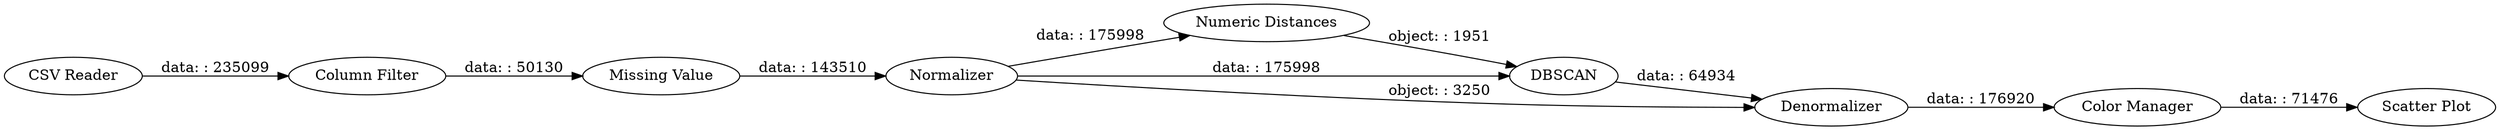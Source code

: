 digraph {
	"8847883656316902085_24" [label="Color Manager"]
	"8847883656316902085_15" [label="Numeric Distances"]
	"8847883656316902085_13" [label="Missing Value"]
	"8847883656316902085_12" [label="Column Filter"]
	"8847883656316902085_16" [label=DBSCAN]
	"8847883656316902085_25" [label="Scatter Plot"]
	"8847883656316902085_23" [label=Denormalizer]
	"8847883656316902085_14" [label=Normalizer]
	"8847883656316902085_26" [label="CSV Reader"]
	"8847883656316902085_14" -> "8847883656316902085_16" [label="data: : 175998"]
	"8847883656316902085_16" -> "8847883656316902085_23" [label="data: : 64934"]
	"8847883656316902085_26" -> "8847883656316902085_12" [label="data: : 235099"]
	"8847883656316902085_24" -> "8847883656316902085_25" [label="data: : 71476"]
	"8847883656316902085_12" -> "8847883656316902085_13" [label="data: : 50130"]
	"8847883656316902085_14" -> "8847883656316902085_15" [label="data: : 175998"]
	"8847883656316902085_15" -> "8847883656316902085_16" [label="object: : 1951"]
	"8847883656316902085_14" -> "8847883656316902085_23" [label="object: : 3250"]
	"8847883656316902085_23" -> "8847883656316902085_24" [label="data: : 176920"]
	"8847883656316902085_13" -> "8847883656316902085_14" [label="data: : 143510"]
	rankdir=LR
}
